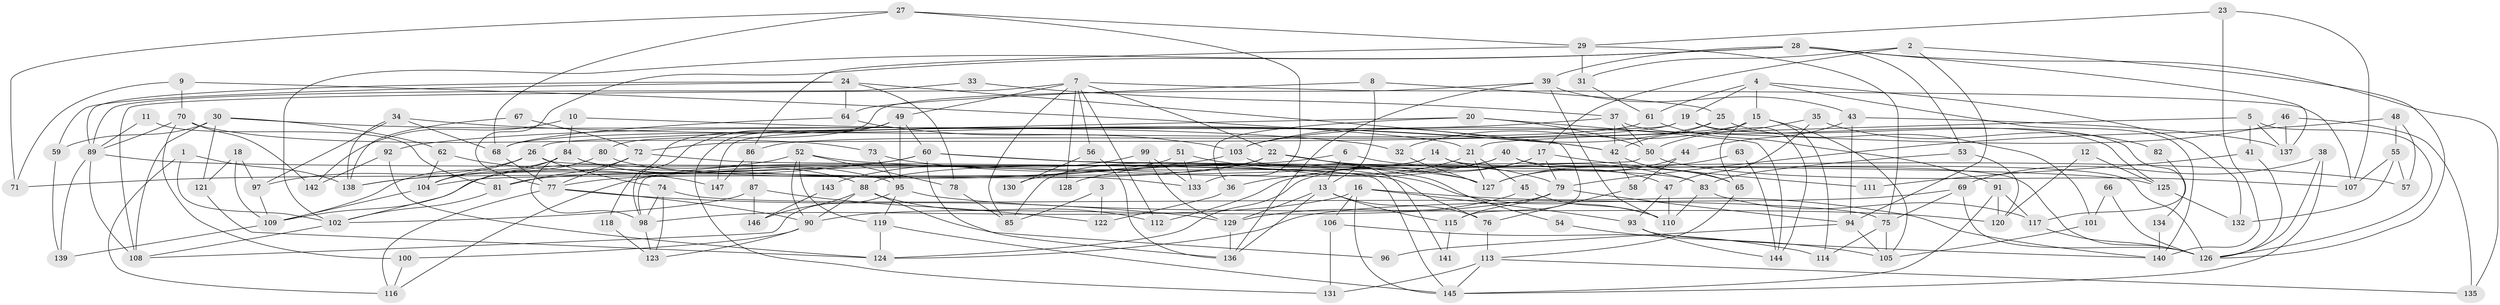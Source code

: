 // Generated by graph-tools (version 1.1) at 2025/36/03/09/25 02:36:25]
// undirected, 147 vertices, 294 edges
graph export_dot {
graph [start="1"]
  node [color=gray90,style=filled];
  1;
  2;
  3;
  4;
  5;
  6;
  7;
  8;
  9;
  10;
  11;
  12;
  13;
  14;
  15;
  16;
  17;
  18;
  19;
  20;
  21;
  22;
  23;
  24;
  25;
  26;
  27;
  28;
  29;
  30;
  31;
  32;
  33;
  34;
  35;
  36;
  37;
  38;
  39;
  40;
  41;
  42;
  43;
  44;
  45;
  46;
  47;
  48;
  49;
  50;
  51;
  52;
  53;
  54;
  55;
  56;
  57;
  58;
  59;
  60;
  61;
  62;
  63;
  64;
  65;
  66;
  67;
  68;
  69;
  70;
  71;
  72;
  73;
  74;
  75;
  76;
  77;
  78;
  79;
  80;
  81;
  82;
  83;
  84;
  85;
  86;
  87;
  88;
  89;
  90;
  91;
  92;
  93;
  94;
  95;
  96;
  97;
  98;
  99;
  100;
  101;
  102;
  103;
  104;
  105;
  106;
  107;
  108;
  109;
  110;
  111;
  112;
  113;
  114;
  115;
  116;
  117;
  118;
  119;
  120;
  121;
  122;
  123;
  124;
  125;
  126;
  127;
  128;
  129;
  130;
  131;
  132;
  133;
  134;
  135;
  136;
  137;
  138;
  139;
  140;
  141;
  142;
  143;
  144;
  145;
  146;
  147;
  1 -- 102;
  1 -- 116;
  1 -- 138;
  2 -- 126;
  2 -- 17;
  2 -- 31;
  2 -- 94;
  3 -- 85;
  3 -- 122;
  4 -- 61;
  4 -- 19;
  4 -- 15;
  4 -- 132;
  4 -- 140;
  5 -- 21;
  5 -- 126;
  5 -- 41;
  5 -- 137;
  6 -- 83;
  6 -- 88;
  6 -- 13;
  7 -- 49;
  7 -- 85;
  7 -- 22;
  7 -- 56;
  7 -- 107;
  7 -- 108;
  7 -- 112;
  7 -- 128;
  8 -- 25;
  8 -- 13;
  8 -- 64;
  9 -- 70;
  9 -- 71;
  9 -- 21;
  10 -- 42;
  10 -- 84;
  10 -- 142;
  11 -- 81;
  11 -- 89;
  12 -- 125;
  12 -- 120;
  13 -- 76;
  13 -- 115;
  13 -- 129;
  13 -- 136;
  14 -- 126;
  14 -- 104;
  14 -- 47;
  14 -- 85;
  15 -- 65;
  15 -- 32;
  15 -- 86;
  15 -- 105;
  15 -- 114;
  16 -- 98;
  16 -- 145;
  16 -- 93;
  16 -- 106;
  16 -- 140;
  17 -- 112;
  17 -- 79;
  17 -- 111;
  17 -- 124;
  18 -- 97;
  18 -- 109;
  18 -- 121;
  19 -- 72;
  19 -- 144;
  19 -- 134;
  19 -- 147;
  20 -- 26;
  20 -- 50;
  20 -- 36;
  20 -- 144;
  21 -- 45;
  21 -- 36;
  21 -- 127;
  22 -- 79;
  22 -- 54;
  22 -- 81;
  22 -- 130;
  23 -- 140;
  23 -- 29;
  23 -- 107;
  24 -- 64;
  24 -- 59;
  24 -- 78;
  24 -- 89;
  24 -- 115;
  25 -- 103;
  25 -- 42;
  25 -- 101;
  26 -- 97;
  26 -- 74;
  26 -- 104;
  26 -- 145;
  27 -- 29;
  27 -- 68;
  27 -- 71;
  27 -- 133;
  28 -- 102;
  28 -- 77;
  28 -- 39;
  28 -- 53;
  28 -- 135;
  28 -- 137;
  29 -- 75;
  29 -- 86;
  29 -- 31;
  30 -- 32;
  30 -- 121;
  30 -- 59;
  30 -- 62;
  30 -- 108;
  31 -- 61;
  32 -- 127;
  33 -- 89;
  33 -- 37;
  34 -- 68;
  34 -- 138;
  34 -- 42;
  34 -- 97;
  35 -- 50;
  35 -- 47;
  35 -- 82;
  36 -- 122;
  37 -- 50;
  37 -- 125;
  37 -- 42;
  37 -- 92;
  38 -- 69;
  38 -- 145;
  38 -- 126;
  39 -- 43;
  39 -- 80;
  39 -- 110;
  39 -- 136;
  40 -- 116;
  40 -- 65;
  40 -- 126;
  40 -- 128;
  41 -- 126;
  41 -- 111;
  42 -- 58;
  42 -- 65;
  43 -- 94;
  43 -- 137;
  43 -- 44;
  44 -- 127;
  44 -- 58;
  45 -- 110;
  45 -- 129;
  46 -- 137;
  46 -- 135;
  46 -- 103;
  47 -- 93;
  47 -- 110;
  48 -- 55;
  48 -- 79;
  48 -- 57;
  49 -- 60;
  49 -- 131;
  49 -- 95;
  49 -- 98;
  49 -- 118;
  50 -- 98;
  50 -- 107;
  51 -- 77;
  51 -- 127;
  51 -- 133;
  52 -- 119;
  52 -- 109;
  52 -- 57;
  52 -- 78;
  52 -- 90;
  53 -- 120;
  53 -- 83;
  54 -- 105;
  55 -- 107;
  55 -- 57;
  55 -- 132;
  56 -- 136;
  56 -- 130;
  58 -- 76;
  59 -- 139;
  60 -- 136;
  60 -- 83;
  60 -- 71;
  60 -- 127;
  60 -- 138;
  61 -- 91;
  61 -- 68;
  62 -- 104;
  62 -- 147;
  63 -- 144;
  63 -- 127;
  64 -- 103;
  64 -- 68;
  65 -- 113;
  66 -- 126;
  66 -- 101;
  67 -- 72;
  67 -- 138;
  68 -- 77;
  69 -- 124;
  69 -- 126;
  69 -- 75;
  70 -- 89;
  70 -- 73;
  70 -- 100;
  70 -- 142;
  72 -- 81;
  72 -- 77;
  72 -- 76;
  73 -- 95;
  73 -- 110;
  74 -- 75;
  74 -- 98;
  74 -- 123;
  75 -- 105;
  75 -- 114;
  76 -- 113;
  77 -- 129;
  77 -- 90;
  77 -- 116;
  78 -- 85;
  79 -- 115;
  79 -- 90;
  79 -- 94;
  80 -- 133;
  80 -- 104;
  81 -- 102;
  82 -- 117;
  83 -- 110;
  83 -- 117;
  84 -- 98;
  84 -- 95;
  84 -- 88;
  84 -- 102;
  84 -- 109;
  86 -- 147;
  86 -- 87;
  87 -- 102;
  87 -- 122;
  87 -- 146;
  88 -- 90;
  88 -- 96;
  88 -- 112;
  88 -- 146;
  89 -- 108;
  89 -- 125;
  89 -- 139;
  90 -- 100;
  90 -- 123;
  91 -- 145;
  91 -- 117;
  91 -- 120;
  92 -- 142;
  92 -- 124;
  93 -- 140;
  93 -- 144;
  94 -- 96;
  94 -- 105;
  95 -- 108;
  95 -- 119;
  95 -- 120;
  97 -- 109;
  98 -- 123;
  99 -- 129;
  99 -- 133;
  99 -- 143;
  100 -- 116;
  101 -- 105;
  102 -- 108;
  103 -- 138;
  103 -- 141;
  104 -- 109;
  106 -- 114;
  106 -- 131;
  109 -- 139;
  113 -- 145;
  113 -- 131;
  113 -- 135;
  115 -- 141;
  117 -- 126;
  118 -- 123;
  119 -- 124;
  119 -- 145;
  121 -- 124;
  125 -- 132;
  129 -- 136;
  134 -- 140;
  143 -- 146;
}
